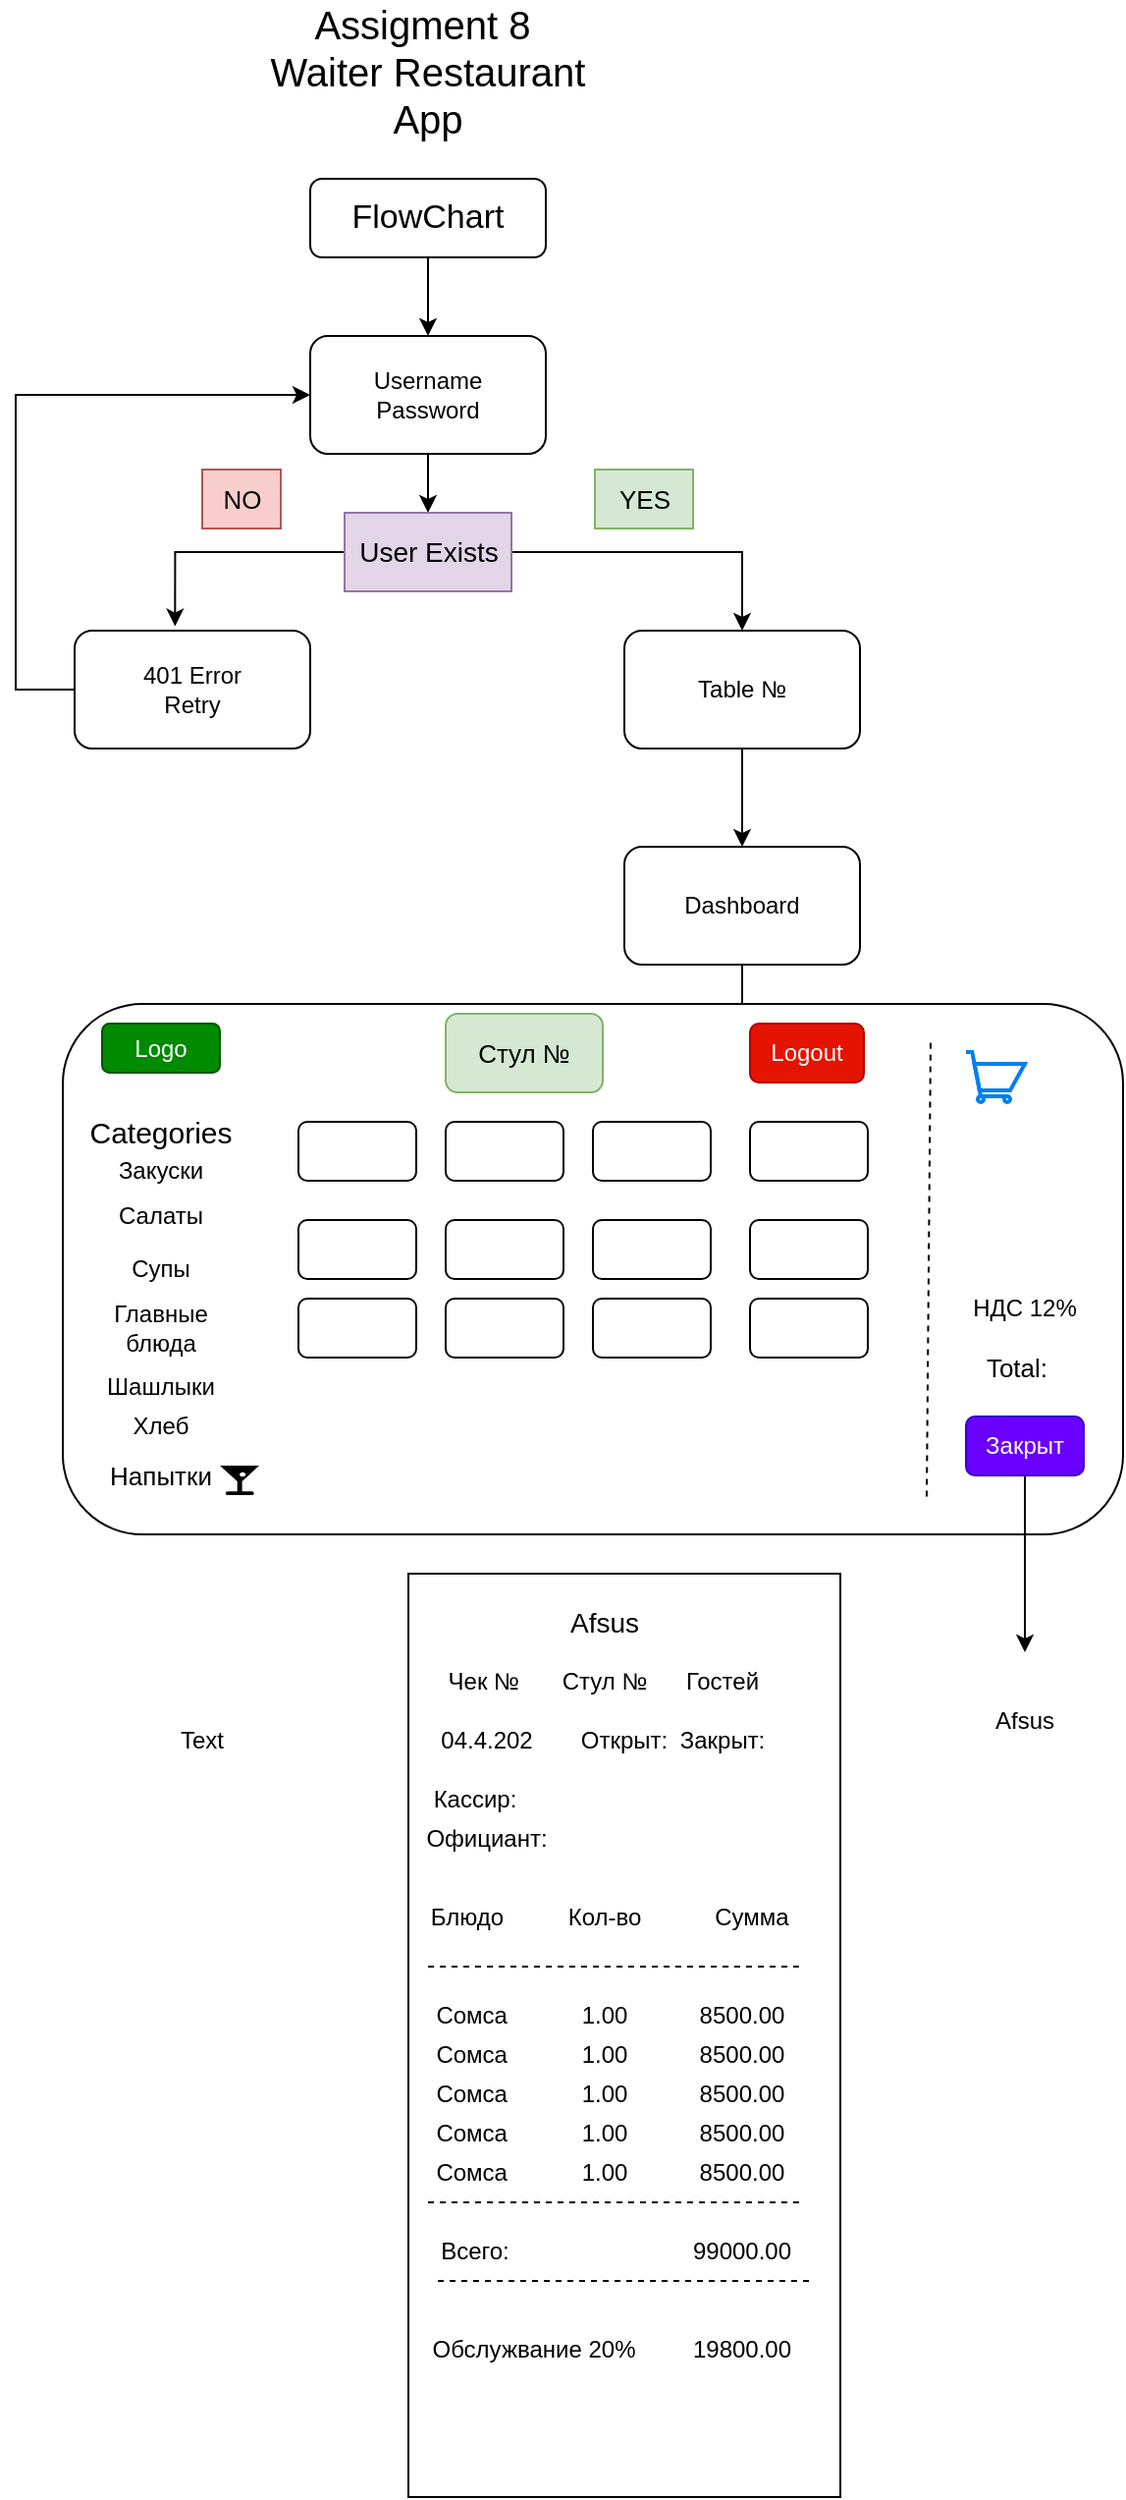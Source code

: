 <mxfile version="24.2.1" type="github" pages="2">
  <diagram name="Page-1" id="FmOOrGXnYZ2-rbaZrMzB">
    <mxGraphModel dx="1358" dy="1727" grid="1" gridSize="10" guides="1" tooltips="1" connect="1" arrows="1" fold="1" page="1" pageScale="1" pageWidth="827" pageHeight="1169" math="0" shadow="0">
      <root>
        <mxCell id="0" />
        <mxCell id="1" parent="0" />
        <mxCell id="srm6mXE7PmyXqJPck2NN-1" value="&lt;font style=&quot;font-size: 20px;&quot;&gt;Assigment 8&amp;nbsp;&lt;br&gt;Waiter Restaurant App&lt;/font&gt;" style="text;html=1;align=center;verticalAlign=middle;whiteSpace=wrap;rounded=0;" vertex="1" parent="1">
          <mxGeometry x="245" y="10" width="170" height="50" as="geometry" />
        </mxCell>
        <mxCell id="srm6mXE7PmyXqJPck2NN-2" value="&lt;font style=&quot;font-size: 17px;&quot;&gt;FlowChart&lt;/font&gt;" style="rounded=1;whiteSpace=wrap;html=1;" vertex="1" parent="1">
          <mxGeometry x="270" y="90" width="120" height="40" as="geometry" />
        </mxCell>
        <mxCell id="6vo37v2dOfPr7N9Fx7gi-5" value="" style="edgeStyle=orthogonalEdgeStyle;rounded=0;orthogonalLoop=1;jettySize=auto;html=1;exitX=0.5;exitY=1;exitDx=0;exitDy=0;entryX=0.5;entryY=0;entryDx=0;entryDy=0;" edge="1" parent="1" source="srm6mXE7PmyXqJPck2NN-2" target="6vo37v2dOfPr7N9Fx7gi-1">
          <mxGeometry relative="1" as="geometry">
            <mxPoint x="340" y="150" as="targetPoint" />
            <Array as="points" />
          </mxGeometry>
        </mxCell>
        <mxCell id="6vo37v2dOfPr7N9Fx7gi-12" style="edgeStyle=orthogonalEdgeStyle;rounded=0;orthogonalLoop=1;jettySize=auto;html=1;exitX=0.5;exitY=1;exitDx=0;exitDy=0;" edge="1" parent="1" source="6vo37v2dOfPr7N9Fx7gi-1" target="6vo37v2dOfPr7N9Fx7gi-9">
          <mxGeometry relative="1" as="geometry" />
        </mxCell>
        <mxCell id="6vo37v2dOfPr7N9Fx7gi-1" value="Username&lt;br&gt;Password" style="rounded=1;whiteSpace=wrap;html=1;" vertex="1" parent="1">
          <mxGeometry x="270" y="170" width="120" height="60" as="geometry" />
        </mxCell>
        <mxCell id="KyoOVC5WlseyV3YeljR9-1" style="edgeStyle=orthogonalEdgeStyle;rounded=0;orthogonalLoop=1;jettySize=auto;html=1;" edge="1" parent="1" source="6vo37v2dOfPr7N9Fx7gi-2" target="KyoOVC5WlseyV3YeljR9-2">
          <mxGeometry relative="1" as="geometry">
            <mxPoint x="490" y="440" as="targetPoint" />
          </mxGeometry>
        </mxCell>
        <mxCell id="6vo37v2dOfPr7N9Fx7gi-2" value="Table №" style="rounded=1;whiteSpace=wrap;html=1;" vertex="1" parent="1">
          <mxGeometry x="430" y="320" width="120" height="60" as="geometry" />
        </mxCell>
        <mxCell id="6vo37v2dOfPr7N9Fx7gi-10" style="edgeStyle=orthogonalEdgeStyle;rounded=0;orthogonalLoop=1;jettySize=auto;html=1;entryX=0.5;entryY=0;entryDx=0;entryDy=0;" edge="1" parent="1" source="6vo37v2dOfPr7N9Fx7gi-9" target="6vo37v2dOfPr7N9Fx7gi-2">
          <mxGeometry relative="1" as="geometry">
            <mxPoint x="520" y="270" as="targetPoint" />
          </mxGeometry>
        </mxCell>
        <mxCell id="6vo37v2dOfPr7N9Fx7gi-14" value="" style="edgeStyle=orthogonalEdgeStyle;rounded=0;orthogonalLoop=1;jettySize=auto;html=1;entryX=0.343;entryY=-0.037;entryDx=0;entryDy=0;entryPerimeter=0;" edge="1" parent="1" source="6vo37v2dOfPr7N9Fx7gi-9">
          <mxGeometry relative="1" as="geometry">
            <mxPoint x="201.16" y="317.78" as="targetPoint" />
            <Array as="points">
              <mxPoint x="201" y="280" />
            </Array>
          </mxGeometry>
        </mxCell>
        <mxCell id="6vo37v2dOfPr7N9Fx7gi-9" value="&lt;font style=&quot;font-size: 14px;&quot;&gt;User Exists&lt;/font&gt;" style="text;html=1;align=center;verticalAlign=middle;whiteSpace=wrap;rounded=0;fillColor=#e1d5e7;strokeColor=#9673a6;" vertex="1" parent="1">
          <mxGeometry x="287.5" y="260" width="85" height="40" as="geometry" />
        </mxCell>
        <mxCell id="6vo37v2dOfPr7N9Fx7gi-11" value="&lt;font style=&quot;font-size: 13px;&quot;&gt;YES&lt;/font&gt;" style="text;html=1;align=center;verticalAlign=middle;resizable=0;points=[];autosize=1;strokeColor=#82b366;fillColor=#d5e8d4;" vertex="1" parent="1">
          <mxGeometry x="415" y="238" width="50" height="30" as="geometry" />
        </mxCell>
        <mxCell id="6vo37v2dOfPr7N9Fx7gi-16" value="&lt;font style=&quot;font-size: 13px;&quot;&gt;NO&lt;/font&gt;" style="text;html=1;align=center;verticalAlign=middle;resizable=0;points=[];autosize=1;strokeColor=#b85450;fillColor=#f8cecc;" vertex="1" parent="1">
          <mxGeometry x="215" y="238" width="40" height="30" as="geometry" />
        </mxCell>
        <mxCell id="6vo37v2dOfPr7N9Fx7gi-19" style="edgeStyle=orthogonalEdgeStyle;rounded=0;orthogonalLoop=1;jettySize=auto;html=1;entryX=0;entryY=0.5;entryDx=0;entryDy=0;exitX=0;exitY=0.5;exitDx=0;exitDy=0;" edge="1" parent="1" source="6vo37v2dOfPr7N9Fx7gi-18" target="6vo37v2dOfPr7N9Fx7gi-1">
          <mxGeometry relative="1" as="geometry">
            <mxPoint x="130" y="170" as="targetPoint" />
            <mxPoint x="120" y="310" as="sourcePoint" />
            <Array as="points">
              <mxPoint x="120" y="350" />
              <mxPoint x="120" y="200" />
            </Array>
          </mxGeometry>
        </mxCell>
        <mxCell id="6vo37v2dOfPr7N9Fx7gi-18" value="401 Error&lt;br&gt;Retry" style="rounded=1;whiteSpace=wrap;html=1;" vertex="1" parent="1">
          <mxGeometry x="150" y="320" width="120" height="60" as="geometry" />
        </mxCell>
        <mxCell id="uQS85lq3L_8QzovgYOfv-114" value="" style="edgeStyle=orthogonalEdgeStyle;rounded=0;orthogonalLoop=1;jettySize=auto;html=1;" edge="1" parent="1" source="KyoOVC5WlseyV3YeljR9-2" target="uQS85lq3L_8QzovgYOfv-109">
          <mxGeometry relative="1" as="geometry" />
        </mxCell>
        <mxCell id="KyoOVC5WlseyV3YeljR9-2" value="Dashboard" style="rounded=1;whiteSpace=wrap;html=1;" vertex="1" parent="1">
          <mxGeometry x="430" y="430" width="120" height="60" as="geometry" />
        </mxCell>
        <mxCell id="uQS85lq3L_8QzovgYOfv-86" value="" style="rounded=1;whiteSpace=wrap;html=1;" vertex="1" parent="1">
          <mxGeometry x="144" y="510" width="540" height="270" as="geometry" />
        </mxCell>
        <mxCell id="uQS85lq3L_8QzovgYOfv-87" value="&lt;font style=&quot;font-size: 15px;&quot;&gt;Categories&lt;/font&gt;" style="text;html=1;align=center;verticalAlign=middle;whiteSpace=wrap;rounded=0;" vertex="1" parent="1">
          <mxGeometry x="164" y="560" width="60" height="30" as="geometry" />
        </mxCell>
        <mxCell id="uQS85lq3L_8QzovgYOfv-88" value="Закуски" style="text;html=1;align=center;verticalAlign=middle;whiteSpace=wrap;rounded=0;" vertex="1" parent="1">
          <mxGeometry x="164" y="580" width="60" height="30" as="geometry" />
        </mxCell>
        <mxCell id="uQS85lq3L_8QzovgYOfv-89" value="Салаты&lt;div&gt;&lt;br&gt;&lt;/div&gt;" style="text;html=1;align=center;verticalAlign=middle;whiteSpace=wrap;rounded=0;" vertex="1" parent="1">
          <mxGeometry x="164" y="610" width="60" height="30" as="geometry" />
        </mxCell>
        <mxCell id="uQS85lq3L_8QzovgYOfv-90" value="Супы" style="text;html=1;align=center;verticalAlign=middle;whiteSpace=wrap;rounded=0;" vertex="1" parent="1">
          <mxGeometry x="164" y="630" width="60" height="30" as="geometry" />
        </mxCell>
        <mxCell id="uQS85lq3L_8QzovgYOfv-91" value="Главные блюда" style="text;html=1;align=center;verticalAlign=middle;whiteSpace=wrap;rounded=0;" vertex="1" parent="1">
          <mxGeometry x="164" y="660" width="60" height="30" as="geometry" />
        </mxCell>
        <mxCell id="uQS85lq3L_8QzovgYOfv-92" value="Шашлыки" style="text;html=1;align=center;verticalAlign=middle;whiteSpace=wrap;rounded=0;" vertex="1" parent="1">
          <mxGeometry x="164" y="690" width="60" height="30" as="geometry" />
        </mxCell>
        <mxCell id="uQS85lq3L_8QzovgYOfv-93" value="Хлеб" style="text;html=1;align=center;verticalAlign=middle;whiteSpace=wrap;rounded=0;" vertex="1" parent="1">
          <mxGeometry x="164" y="710" width="60" height="30" as="geometry" />
        </mxCell>
        <mxCell id="uQS85lq3L_8QzovgYOfv-94" value="&lt;font style=&quot;font-size: 13px;&quot;&gt;Напытки&lt;/font&gt;" style="text;html=1;align=center;verticalAlign=middle;whiteSpace=wrap;rounded=0;" vertex="1" parent="1">
          <mxGeometry x="164" y="740" width="60" height="20" as="geometry" />
        </mxCell>
        <mxCell id="uQS85lq3L_8QzovgYOfv-95" value="" style="rounded=1;whiteSpace=wrap;html=1;" vertex="1" parent="1">
          <mxGeometry x="264" y="570" width="60" height="30" as="geometry" />
        </mxCell>
        <mxCell id="uQS85lq3L_8QzovgYOfv-96" value="" style="rounded=1;whiteSpace=wrap;html=1;" vertex="1" parent="1">
          <mxGeometry x="339" y="620" width="60" height="30" as="geometry" />
        </mxCell>
        <mxCell id="uQS85lq3L_8QzovgYOfv-97" value="" style="rounded=1;whiteSpace=wrap;html=1;" vertex="1" parent="1">
          <mxGeometry x="414" y="620" width="60" height="30" as="geometry" />
        </mxCell>
        <mxCell id="uQS85lq3L_8QzovgYOfv-98" value="" style="rounded=1;whiteSpace=wrap;html=1;" vertex="1" parent="1">
          <mxGeometry x="494" y="620" width="60" height="30" as="geometry" />
        </mxCell>
        <mxCell id="uQS85lq3L_8QzovgYOfv-99" value="" style="rounded=1;whiteSpace=wrap;html=1;" vertex="1" parent="1">
          <mxGeometry x="494" y="570" width="60" height="30" as="geometry" />
        </mxCell>
        <mxCell id="uQS85lq3L_8QzovgYOfv-100" value="" style="rounded=1;whiteSpace=wrap;html=1;" vertex="1" parent="1">
          <mxGeometry x="414" y="570" width="60" height="30" as="geometry" />
        </mxCell>
        <mxCell id="uQS85lq3L_8QzovgYOfv-101" value="" style="rounded=1;whiteSpace=wrap;html=1;" vertex="1" parent="1">
          <mxGeometry x="339" y="570" width="60" height="30" as="geometry" />
        </mxCell>
        <mxCell id="uQS85lq3L_8QzovgYOfv-102" value="" style="rounded=1;whiteSpace=wrap;html=1;" vertex="1" parent="1">
          <mxGeometry x="264" y="620" width="60" height="30" as="geometry" />
        </mxCell>
        <mxCell id="uQS85lq3L_8QzovgYOfv-103" value="" style="rounded=1;whiteSpace=wrap;html=1;" vertex="1" parent="1">
          <mxGeometry x="339" y="660" width="60" height="30" as="geometry" />
        </mxCell>
        <mxCell id="uQS85lq3L_8QzovgYOfv-104" value="" style="rounded=1;whiteSpace=wrap;html=1;" vertex="1" parent="1">
          <mxGeometry x="494" y="660" width="60" height="30" as="geometry" />
        </mxCell>
        <mxCell id="uQS85lq3L_8QzovgYOfv-105" value="" style="rounded=1;whiteSpace=wrap;html=1;" vertex="1" parent="1">
          <mxGeometry x="414" y="660" width="60" height="30" as="geometry" />
        </mxCell>
        <mxCell id="uQS85lq3L_8QzovgYOfv-106" value="" style="rounded=1;whiteSpace=wrap;html=1;" vertex="1" parent="1">
          <mxGeometry x="264" y="660" width="60" height="30" as="geometry" />
        </mxCell>
        <mxCell id="uQS85lq3L_8QzovgYOfv-107" value="" style="html=1;verticalLabelPosition=bottom;align=center;labelBackgroundColor=#ffffff;verticalAlign=top;strokeWidth=2;strokeColor=#0080F0;shadow=0;dashed=0;shape=mxgraph.ios7.icons.shopping_cart;" vertex="1" parent="1">
          <mxGeometry x="604" y="534.5" width="30" height="25.5" as="geometry" />
        </mxCell>
        <mxCell id="uQS85lq3L_8QzovgYOfv-108" value="" style="endArrow=none;dashed=1;html=1;rounded=0;" edge="1" parent="1">
          <mxGeometry width="50" height="50" relative="1" as="geometry">
            <mxPoint x="584" y="760.8" as="sourcePoint" />
            <mxPoint x="586" y="529.2" as="targetPoint" />
          </mxGeometry>
        </mxCell>
        <mxCell id="uQS85lq3L_8QzovgYOfv-109" value="Logout" style="rounded=1;whiteSpace=wrap;html=1;fillColor=#e51400;strokeColor=#B20000;fontColor=#ffffff;" vertex="1" parent="1">
          <mxGeometry x="494" y="520" width="58" height="30" as="geometry" />
        </mxCell>
        <mxCell id="uQS85lq3L_8QzovgYOfv-110" value="" style="shape=mxgraph.signs.food.bar;html=1;pointerEvents=1;fillColor=#000000;strokeColor=none;verticalLabelPosition=bottom;verticalAlign=top;align=center;" vertex="1" parent="1">
          <mxGeometry x="224" y="745" width="20" height="15" as="geometry" />
        </mxCell>
        <mxCell id="uQS85lq3L_8QzovgYOfv-111" value="Logo" style="rounded=1;whiteSpace=wrap;html=1;fillColor=#008a00;strokeColor=#005700;fontColor=#ffffff;" vertex="1" parent="1">
          <mxGeometry x="164" y="520" width="60" height="25" as="geometry" />
        </mxCell>
        <mxCell id="uQS85lq3L_8QzovgYOfv-115" style="edgeStyle=orthogonalEdgeStyle;rounded=0;orthogonalLoop=1;jettySize=auto;html=1;" edge="1" parent="1" source="uQS85lq3L_8QzovgYOfv-112">
          <mxGeometry relative="1" as="geometry">
            <mxPoint x="634" y="840" as="targetPoint" />
          </mxGeometry>
        </mxCell>
        <mxCell id="uQS85lq3L_8QzovgYOfv-112" value="Закрыт" style="rounded=1;whiteSpace=wrap;html=1;fillColor=#6a00ff;fontColor=#ffffff;strokeColor=#3700CC;" vertex="1" parent="1">
          <mxGeometry x="604" y="720" width="60" height="30" as="geometry" />
        </mxCell>
        <mxCell id="uQS85lq3L_8QzovgYOfv-113" value="&lt;font style=&quot;font-size: 13px;&quot;&gt;Стул №&lt;/font&gt;" style="rounded=1;whiteSpace=wrap;html=1;fillColor=#d5e8d4;strokeColor=#82b366;" vertex="1" parent="1">
          <mxGeometry x="339" y="515" width="80" height="40" as="geometry" />
        </mxCell>
        <mxCell id="uQS85lq3L_8QzovgYOfv-116" value="&lt;font style=&quot;font-size: 13px;&quot;&gt;Total:&lt;/font&gt;" style="text;html=1;align=center;verticalAlign=middle;whiteSpace=wrap;rounded=0;" vertex="1" parent="1">
          <mxGeometry x="600" y="680" width="60" height="30" as="geometry" />
        </mxCell>
        <mxCell id="uQS85lq3L_8QzovgYOfv-117" value="НДС 12%" style="text;html=1;align=center;verticalAlign=middle;whiteSpace=wrap;rounded=0;" vertex="1" parent="1">
          <mxGeometry x="604" y="650" width="60" height="30" as="geometry" />
        </mxCell>
        <mxCell id="uQS85lq3L_8QzovgYOfv-120" value="Afsus" style="text;html=1;align=center;verticalAlign=middle;whiteSpace=wrap;rounded=0;" vertex="1" parent="1">
          <mxGeometry x="604" y="860" width="60" height="30" as="geometry" />
        </mxCell>
        <mxCell id="uQS85lq3L_8QzovgYOfv-123" value="&lt;span style=&quot;color: rgba(0, 0, 0, 0); font-family: monospace; font-size: 0px; text-align: start; text-wrap: nowrap;&quot;&gt;%3CmxGraphModel%3E%3Croot%3E%3CmxCell%20id%3D%220%22%2F%3E%3CmxCell%20id%3D%221%22%20parent%3D%220%22%2F%3E%3CmxCell%20id%3D%222%22%20value%3D%22%22%20style%3D%22endArrow%3Dnone%3Bdashed%3D1%3Bhtml%3D1%3Brounded%3D0%3B%22%20edge%3D%221%22%20parent%3D%221%22%3E%3CmxGeometry%20width%3D%2250%22%20height%3D%2250%22%20relative%3D%221%22%20as%3D%22geometry%22%3E%3CmxPoint%20x%3D%22330%22%20y%3D%221000%22%20as%3D%22sourcePoint%22%2F%3E%3CmxPoint%20x%3D%22520%22%20y%3D%221000%22%20as%3D%22targetPoint%22%2F%3E%3C%2FmxGeometry%3E%3C%2FmxCell%3E%3C%2Froot%3E%3C%2FmxGraphModel%3E&lt;/span&gt;" style="rounded=0;whiteSpace=wrap;html=1;" vertex="1" parent="1">
          <mxGeometry x="320" y="800" width="220" height="470" as="geometry" />
        </mxCell>
        <mxCell id="uQS85lq3L_8QzovgYOfv-124" value="Чек №&amp;nbsp;" style="text;html=1;align=center;verticalAlign=middle;whiteSpace=wrap;rounded=0;" vertex="1" parent="1">
          <mxGeometry x="330" y="840" width="60" height="30" as="geometry" />
        </mxCell>
        <mxCell id="uQS85lq3L_8QzovgYOfv-125" value="Стул №" style="text;html=1;align=center;verticalAlign=middle;whiteSpace=wrap;rounded=0;" vertex="1" parent="1">
          <mxGeometry x="390" y="840" width="60" height="30" as="geometry" />
        </mxCell>
        <mxCell id="uQS85lq3L_8QzovgYOfv-126" value="&lt;font style=&quot;font-size: 14px;&quot;&gt;Afsus&lt;/font&gt;" style="text;html=1;align=center;verticalAlign=middle;whiteSpace=wrap;rounded=0;" vertex="1" parent="1">
          <mxGeometry x="390" y="810" width="60" height="30" as="geometry" />
        </mxCell>
        <mxCell id="uQS85lq3L_8QzovgYOfv-127" value="Гостей" style="text;html=1;align=center;verticalAlign=middle;whiteSpace=wrap;rounded=0;" vertex="1" parent="1">
          <mxGeometry x="450" y="840" width="60" height="30" as="geometry" />
        </mxCell>
        <mxCell id="uQS85lq3L_8QzovgYOfv-128" value="04.4.202" style="text;html=1;align=center;verticalAlign=middle;whiteSpace=wrap;rounded=0;" vertex="1" parent="1">
          <mxGeometry x="330" y="870" width="60" height="30" as="geometry" />
        </mxCell>
        <mxCell id="uQS85lq3L_8QzovgYOfv-129" value="Text" style="text;html=1;align=center;verticalAlign=middle;whiteSpace=wrap;rounded=0;" vertex="1" parent="1">
          <mxGeometry x="185" y="870" width="60" height="30" as="geometry" />
        </mxCell>
        <mxCell id="uQS85lq3L_8QzovgYOfv-131" value="&lt;font style=&quot;font-size: 12px;&quot;&gt;Открыт:&lt;/font&gt;" style="text;html=1;align=center;verticalAlign=middle;whiteSpace=wrap;rounded=0;" vertex="1" parent="1">
          <mxGeometry x="400" y="870" width="60" height="30" as="geometry" />
        </mxCell>
        <mxCell id="uQS85lq3L_8QzovgYOfv-132" value="&lt;font style=&quot;font-size: 12px;&quot;&gt;Закрыт:&lt;/font&gt;" style="text;html=1;align=center;verticalAlign=middle;whiteSpace=wrap;rounded=0;" vertex="1" parent="1">
          <mxGeometry x="450" y="870" width="60" height="30" as="geometry" />
        </mxCell>
        <mxCell id="uQS85lq3L_8QzovgYOfv-133" value="Кассир:" style="text;html=1;align=center;verticalAlign=middle;whiteSpace=wrap;rounded=0;" vertex="1" parent="1">
          <mxGeometry x="324" y="900" width="60" height="30" as="geometry" />
        </mxCell>
        <mxCell id="uQS85lq3L_8QzovgYOfv-134" value="Официант:" style="text;html=1;align=center;verticalAlign=middle;whiteSpace=wrap;rounded=0;" vertex="1" parent="1">
          <mxGeometry x="330" y="920" width="60" height="30" as="geometry" />
        </mxCell>
        <mxCell id="uQS85lq3L_8QzovgYOfv-135" value="Блюдо" style="text;html=1;align=center;verticalAlign=middle;whiteSpace=wrap;rounded=0;" vertex="1" parent="1">
          <mxGeometry x="320" y="960" width="60" height="30" as="geometry" />
        </mxCell>
        <mxCell id="uQS85lq3L_8QzovgYOfv-136" value="Кол-во" style="text;html=1;align=center;verticalAlign=middle;whiteSpace=wrap;rounded=0;" vertex="1" parent="1">
          <mxGeometry x="390" y="960" width="60" height="30" as="geometry" />
        </mxCell>
        <mxCell id="uQS85lq3L_8QzovgYOfv-137" value="Сумма" style="text;html=1;align=center;verticalAlign=middle;whiteSpace=wrap;rounded=0;" vertex="1" parent="1">
          <mxGeometry x="465" y="960" width="60" height="30" as="geometry" />
        </mxCell>
        <mxCell id="uQS85lq3L_8QzovgYOfv-139" value="" style="endArrow=none;dashed=1;html=1;rounded=0;" edge="1" parent="1">
          <mxGeometry width="50" height="50" relative="1" as="geometry">
            <mxPoint x="330" y="1000" as="sourcePoint" />
            <mxPoint x="520" y="1000" as="targetPoint" />
          </mxGeometry>
        </mxCell>
        <mxCell id="uQS85lq3L_8QzovgYOfv-140" value="Сомса&amp;nbsp;" style="text;html=1;align=center;verticalAlign=middle;whiteSpace=wrap;rounded=0;" vertex="1" parent="1">
          <mxGeometry x="324" y="1010" width="60" height="30" as="geometry" />
        </mxCell>
        <mxCell id="uQS85lq3L_8QzovgYOfv-141" value="1.00" style="text;html=1;align=center;verticalAlign=middle;whiteSpace=wrap;rounded=0;" vertex="1" parent="1">
          <mxGeometry x="390" y="1010" width="60" height="30" as="geometry" />
        </mxCell>
        <mxCell id="uQS85lq3L_8QzovgYOfv-142" value="8500.00" style="text;html=1;align=center;verticalAlign=middle;whiteSpace=wrap;rounded=0;" vertex="1" parent="1">
          <mxGeometry x="460" y="1010" width="60" height="30" as="geometry" />
        </mxCell>
        <mxCell id="uQS85lq3L_8QzovgYOfv-143" value="Сомса&amp;nbsp;" style="text;html=1;align=center;verticalAlign=middle;whiteSpace=wrap;rounded=0;" vertex="1" parent="1">
          <mxGeometry x="324" y="1030" width="60" height="30" as="geometry" />
        </mxCell>
        <mxCell id="uQS85lq3L_8QzovgYOfv-144" value="Сомса&amp;nbsp;" style="text;html=1;align=center;verticalAlign=middle;whiteSpace=wrap;rounded=0;" vertex="1" parent="1">
          <mxGeometry x="324" y="1050" width="60" height="30" as="geometry" />
        </mxCell>
        <mxCell id="uQS85lq3L_8QzovgYOfv-145" value="Сомса&amp;nbsp;" style="text;html=1;align=center;verticalAlign=middle;whiteSpace=wrap;rounded=0;" vertex="1" parent="1">
          <mxGeometry x="324" y="1090" width="60" height="30" as="geometry" />
        </mxCell>
        <mxCell id="uQS85lq3L_8QzovgYOfv-146" value="Сомса&amp;nbsp;" style="text;html=1;align=center;verticalAlign=middle;whiteSpace=wrap;rounded=0;" vertex="1" parent="1">
          <mxGeometry x="324" y="1070" width="60" height="30" as="geometry" />
        </mxCell>
        <mxCell id="uQS85lq3L_8QzovgYOfv-147" value="1.00" style="text;html=1;align=center;verticalAlign=middle;whiteSpace=wrap;rounded=0;" vertex="1" parent="1">
          <mxGeometry x="390" y="1030" width="60" height="30" as="geometry" />
        </mxCell>
        <mxCell id="uQS85lq3L_8QzovgYOfv-148" value="1.00" style="text;html=1;align=center;verticalAlign=middle;whiteSpace=wrap;rounded=0;" vertex="1" parent="1">
          <mxGeometry x="390" y="1050" width="60" height="30" as="geometry" />
        </mxCell>
        <mxCell id="uQS85lq3L_8QzovgYOfv-149" value="1.00" style="text;html=1;align=center;verticalAlign=middle;whiteSpace=wrap;rounded=0;" vertex="1" parent="1">
          <mxGeometry x="390" y="1070" width="60" height="30" as="geometry" />
        </mxCell>
        <mxCell id="uQS85lq3L_8QzovgYOfv-150" value="1.00" style="text;html=1;align=center;verticalAlign=middle;whiteSpace=wrap;rounded=0;" vertex="1" parent="1">
          <mxGeometry x="390" y="1090" width="60" height="30" as="geometry" />
        </mxCell>
        <mxCell id="uQS85lq3L_8QzovgYOfv-151" value="8500.00" style="text;html=1;align=center;verticalAlign=middle;whiteSpace=wrap;rounded=0;" vertex="1" parent="1">
          <mxGeometry x="460" y="1030" width="60" height="30" as="geometry" />
        </mxCell>
        <mxCell id="uQS85lq3L_8QzovgYOfv-152" value="8500.00" style="text;html=1;align=center;verticalAlign=middle;whiteSpace=wrap;rounded=0;" vertex="1" parent="1">
          <mxGeometry x="460" y="1050" width="60" height="30" as="geometry" />
        </mxCell>
        <mxCell id="uQS85lq3L_8QzovgYOfv-153" value="8500.00" style="text;html=1;align=center;verticalAlign=middle;whiteSpace=wrap;rounded=0;" vertex="1" parent="1">
          <mxGeometry x="460" y="1070" width="60" height="30" as="geometry" />
        </mxCell>
        <mxCell id="uQS85lq3L_8QzovgYOfv-154" value="8500.00" style="text;html=1;align=center;verticalAlign=middle;whiteSpace=wrap;rounded=0;" vertex="1" parent="1">
          <mxGeometry x="460" y="1090" width="60" height="30" as="geometry" />
        </mxCell>
        <mxCell id="uQS85lq3L_8QzovgYOfv-156" value="Всего:" style="text;html=1;align=center;verticalAlign=middle;whiteSpace=wrap;rounded=0;" vertex="1" parent="1">
          <mxGeometry x="324" y="1130" width="60" height="30" as="geometry" />
        </mxCell>
        <mxCell id="uQS85lq3L_8QzovgYOfv-157" value="" style="endArrow=none;dashed=1;html=1;rounded=0;" edge="1" parent="1">
          <mxGeometry width="50" height="50" relative="1" as="geometry">
            <mxPoint x="330" y="1120" as="sourcePoint" />
            <mxPoint x="520" y="1120" as="targetPoint" />
          </mxGeometry>
        </mxCell>
        <mxCell id="uQS85lq3L_8QzovgYOfv-159" value="99000.00" style="text;html=1;align=center;verticalAlign=middle;whiteSpace=wrap;rounded=0;" vertex="1" parent="1">
          <mxGeometry x="460" y="1130" width="60" height="30" as="geometry" />
        </mxCell>
        <mxCell id="uQS85lq3L_8QzovgYOfv-160" value="" style="endArrow=none;dashed=1;html=1;rounded=0;" edge="1" parent="1">
          <mxGeometry width="50" height="50" relative="1" as="geometry">
            <mxPoint x="335" y="1160" as="sourcePoint" />
            <mxPoint x="525" y="1160" as="targetPoint" />
          </mxGeometry>
        </mxCell>
        <mxCell id="uQS85lq3L_8QzovgYOfv-161" value="Обслужвание 20%" style="text;html=1;align=center;verticalAlign=middle;whiteSpace=wrap;rounded=0;" vertex="1" parent="1">
          <mxGeometry x="324" y="1180" width="120" height="30" as="geometry" />
        </mxCell>
        <mxCell id="uQS85lq3L_8QzovgYOfv-162" value="19800.00" style="text;html=1;align=center;verticalAlign=middle;whiteSpace=wrap;rounded=0;" vertex="1" parent="1">
          <mxGeometry x="460" y="1180" width="60" height="30" as="geometry" />
        </mxCell>
      </root>
    </mxGraphModel>
  </diagram>
  <diagram id="7vdJaQTV3x1Fq3h9iv-p" name="Waiter-Dashboard">
    <mxGraphModel dx="1050" dy="530" grid="1" gridSize="10" guides="1" tooltips="1" connect="1" arrows="1" fold="1" page="1" pageScale="1" pageWidth="827" pageHeight="1169" math="0" shadow="0">
      <root>
        <mxCell id="0" />
        <mxCell id="1" parent="0" />
        <mxCell id="bBQ3YIdqdPnFTppNYNjX-1" value="" style="rounded=1;whiteSpace=wrap;html=1;" vertex="1" parent="1">
          <mxGeometry x="130" y="80" width="540" height="270" as="geometry" />
        </mxCell>
        <mxCell id="bBQ3YIdqdPnFTppNYNjX-2" value="&lt;font style=&quot;font-size: 15px;&quot;&gt;Categories&lt;/font&gt;" style="text;html=1;align=center;verticalAlign=middle;whiteSpace=wrap;rounded=0;" vertex="1" parent="1">
          <mxGeometry x="150" y="130" width="60" height="30" as="geometry" />
        </mxCell>
        <mxCell id="bBQ3YIdqdPnFTppNYNjX-3" value="Закуски" style="text;html=1;align=center;verticalAlign=middle;whiteSpace=wrap;rounded=0;" vertex="1" parent="1">
          <mxGeometry x="150" y="150" width="60" height="30" as="geometry" />
        </mxCell>
        <mxCell id="bBQ3YIdqdPnFTppNYNjX-5" value="Салаты&lt;div&gt;&lt;br&gt;&lt;/div&gt;" style="text;html=1;align=center;verticalAlign=middle;whiteSpace=wrap;rounded=0;" vertex="1" parent="1">
          <mxGeometry x="150" y="180" width="60" height="30" as="geometry" />
        </mxCell>
        <mxCell id="bBQ3YIdqdPnFTppNYNjX-6" value="Супы" style="text;html=1;align=center;verticalAlign=middle;whiteSpace=wrap;rounded=0;" vertex="1" parent="1">
          <mxGeometry x="150" y="200" width="60" height="30" as="geometry" />
        </mxCell>
        <mxCell id="bBQ3YIdqdPnFTppNYNjX-7" value="Главные блюда" style="text;html=1;align=center;verticalAlign=middle;whiteSpace=wrap;rounded=0;" vertex="1" parent="1">
          <mxGeometry x="150" y="230" width="60" height="30" as="geometry" />
        </mxCell>
        <mxCell id="bBQ3YIdqdPnFTppNYNjX-9" value="Шашлыки" style="text;html=1;align=center;verticalAlign=middle;whiteSpace=wrap;rounded=0;" vertex="1" parent="1">
          <mxGeometry x="150" y="260" width="60" height="30" as="geometry" />
        </mxCell>
        <mxCell id="bBQ3YIdqdPnFTppNYNjX-11" value="Хлеб" style="text;html=1;align=center;verticalAlign=middle;whiteSpace=wrap;rounded=0;" vertex="1" parent="1">
          <mxGeometry x="150" y="280" width="60" height="30" as="geometry" />
        </mxCell>
        <mxCell id="bBQ3YIdqdPnFTppNYNjX-12" value="&lt;font style=&quot;font-size: 13px;&quot;&gt;Напытки&lt;/font&gt;" style="text;html=1;align=center;verticalAlign=middle;whiteSpace=wrap;rounded=0;" vertex="1" parent="1">
          <mxGeometry x="150" y="310" width="60" height="20" as="geometry" />
        </mxCell>
        <mxCell id="bBQ3YIdqdPnFTppNYNjX-13" value="" style="rounded=1;whiteSpace=wrap;html=1;" vertex="1" parent="1">
          <mxGeometry x="250" y="140" width="60" height="30" as="geometry" />
        </mxCell>
        <mxCell id="bBQ3YIdqdPnFTppNYNjX-14" value="" style="rounded=1;whiteSpace=wrap;html=1;" vertex="1" parent="1">
          <mxGeometry x="325" y="190" width="60" height="30" as="geometry" />
        </mxCell>
        <mxCell id="bBQ3YIdqdPnFTppNYNjX-15" value="" style="rounded=1;whiteSpace=wrap;html=1;" vertex="1" parent="1">
          <mxGeometry x="400" y="190" width="60" height="30" as="geometry" />
        </mxCell>
        <mxCell id="bBQ3YIdqdPnFTppNYNjX-16" value="" style="rounded=1;whiteSpace=wrap;html=1;" vertex="1" parent="1">
          <mxGeometry x="480" y="190" width="60" height="30" as="geometry" />
        </mxCell>
        <mxCell id="bBQ3YIdqdPnFTppNYNjX-17" value="" style="rounded=1;whiteSpace=wrap;html=1;" vertex="1" parent="1">
          <mxGeometry x="480" y="140" width="60" height="30" as="geometry" />
        </mxCell>
        <mxCell id="bBQ3YIdqdPnFTppNYNjX-18" value="" style="rounded=1;whiteSpace=wrap;html=1;" vertex="1" parent="1">
          <mxGeometry x="400" y="140" width="60" height="30" as="geometry" />
        </mxCell>
        <mxCell id="bBQ3YIdqdPnFTppNYNjX-19" value="" style="rounded=1;whiteSpace=wrap;html=1;" vertex="1" parent="1">
          <mxGeometry x="325" y="140" width="60" height="30" as="geometry" />
        </mxCell>
        <mxCell id="bBQ3YIdqdPnFTppNYNjX-22" value="" style="rounded=1;whiteSpace=wrap;html=1;" vertex="1" parent="1">
          <mxGeometry x="250" y="190" width="60" height="30" as="geometry" />
        </mxCell>
        <mxCell id="bBQ3YIdqdPnFTppNYNjX-23" value="" style="rounded=1;whiteSpace=wrap;html=1;" vertex="1" parent="1">
          <mxGeometry x="325" y="230" width="60" height="30" as="geometry" />
        </mxCell>
        <mxCell id="bBQ3YIdqdPnFTppNYNjX-24" value="" style="rounded=1;whiteSpace=wrap;html=1;" vertex="1" parent="1">
          <mxGeometry x="480" y="230" width="60" height="30" as="geometry" />
        </mxCell>
        <mxCell id="bBQ3YIdqdPnFTppNYNjX-25" value="" style="rounded=1;whiteSpace=wrap;html=1;" vertex="1" parent="1">
          <mxGeometry x="400" y="230" width="60" height="30" as="geometry" />
        </mxCell>
        <mxCell id="bBQ3YIdqdPnFTppNYNjX-26" value="" style="rounded=1;whiteSpace=wrap;html=1;" vertex="1" parent="1">
          <mxGeometry x="250" y="230" width="60" height="30" as="geometry" />
        </mxCell>
        <mxCell id="bBQ3YIdqdPnFTppNYNjX-30" value="" style="html=1;verticalLabelPosition=bottom;align=center;labelBackgroundColor=#ffffff;verticalAlign=top;strokeWidth=2;strokeColor=#0080F0;shadow=0;dashed=0;shape=mxgraph.ios7.icons.shopping_cart;" vertex="1" parent="1">
          <mxGeometry x="590" y="104.5" width="30" height="25.5" as="geometry" />
        </mxCell>
        <mxCell id="bBQ3YIdqdPnFTppNYNjX-31" value="" style="endArrow=none;dashed=1;html=1;rounded=0;" edge="1" parent="1">
          <mxGeometry width="50" height="50" relative="1" as="geometry">
            <mxPoint x="570" y="330.8" as="sourcePoint" />
            <mxPoint x="572" y="99.2" as="targetPoint" />
          </mxGeometry>
        </mxCell>
        <mxCell id="bBQ3YIdqdPnFTppNYNjX-33" value="Logout" style="rounded=1;whiteSpace=wrap;html=1;fillColor=#e51400;strokeColor=#B20000;fontColor=#ffffff;" vertex="1" parent="1">
          <mxGeometry x="480" y="90" width="58" height="30" as="geometry" />
        </mxCell>
        <mxCell id="bBQ3YIdqdPnFTppNYNjX-35" value="" style="shape=mxgraph.signs.food.bar;html=1;pointerEvents=1;fillColor=#000000;strokeColor=none;verticalLabelPosition=bottom;verticalAlign=top;align=center;" vertex="1" parent="1">
          <mxGeometry x="210" y="315" width="20" height="15" as="geometry" />
        </mxCell>
        <mxCell id="bBQ3YIdqdPnFTppNYNjX-39" value="Logo" style="rounded=1;whiteSpace=wrap;html=1;fillColor=#008a00;strokeColor=#005700;fontColor=#ffffff;" vertex="1" parent="1">
          <mxGeometry x="150" y="90" width="60" height="25" as="geometry" />
        </mxCell>
        <mxCell id="bBQ3YIdqdPnFTppNYNjX-40" value="Закрыт" style="rounded=1;whiteSpace=wrap;html=1;fillColor=#6a00ff;fontColor=#ffffff;strokeColor=#3700CC;" vertex="1" parent="1">
          <mxGeometry x="590" y="270" width="60" height="30" as="geometry" />
        </mxCell>
        <mxCell id="bBQ3YIdqdPnFTppNYNjX-41" value="&lt;font style=&quot;font-size: 13px;&quot;&gt;Стул №&lt;/font&gt;" style="rounded=1;whiteSpace=wrap;html=1;fillColor=#d5e8d4;strokeColor=#82b366;" vertex="1" parent="1">
          <mxGeometry x="325" y="85" width="80" height="40" as="geometry" />
        </mxCell>
      </root>
    </mxGraphModel>
  </diagram>
</mxfile>
